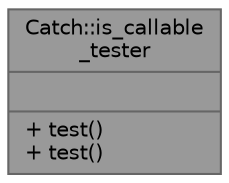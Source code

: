 digraph "Catch::is_callable_tester"
{
 // LATEX_PDF_SIZE
  bgcolor="transparent";
  edge [fontname=Helvetica,fontsize=10,labelfontname=Helvetica,labelfontsize=10];
  node [fontname=Helvetica,fontsize=10,shape=box,height=0.2,width=0.4];
  Node1 [shape=record,label="{Catch::is_callable\l_tester\n||+ test()\l+ test()\l}",height=0.2,width=0.4,color="gray40", fillcolor="grey60", style="filled", fontcolor="black",tooltip=" "];
}
